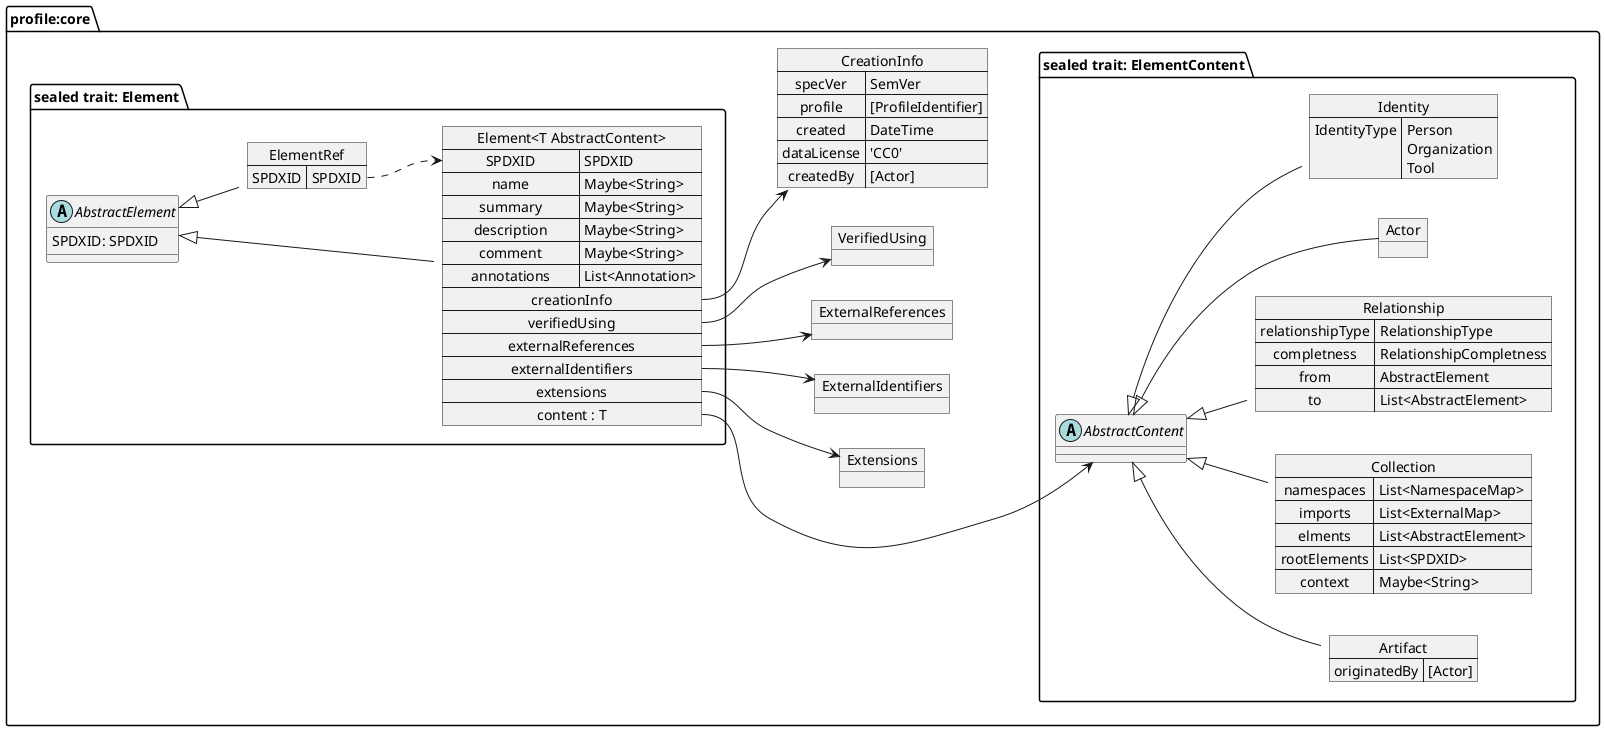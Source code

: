 @startuml
left to right direction
package profile:core {
    package "sealed trait: Element" as element {
        abstract AbstractElement
        AbstractElement : SPDXID: SPDXID
    }

    package "sealed trait: ElementContent" as elementContent {
        abstract AbstractContent
    }

    map CreationInfo {
        specVer => SemVer
        profile => [ProfileIdentifier]
        created => DateTime
        dataLicense => 'CC0'
        createdBy => [Actor]
    }
    object VerifiedUsing
    object ExternalReferences
    object ExternalIdentifiers
    object Extensions
    package element {
        map "Element<T AbstractContent>" as Element {
            SPDXID => SPDXID
            name => Maybe<String>
            summary => Maybe<String>
            description => Maybe<String>
            comment => Maybe<String>
            annotations => List<Annotation>
            creationInfo *--> profile:core.CreationInfo
            verifiedUsing *--> profile:core.VerifiedUsing
            externalReferences *--> profile:core.ExternalReferences
            externalIdentifiers *--> profile:core.ExternalIdentifiers
            extensions *--> profile:core.Extensions
            content : T *---> profile:core.elementContent.AbstractContent
        }
        AbstractElement <|--- Element
        map ElementRef {
            SPDXID => SPDXID
        }
        AbstractElement <|- ElementRef
        ElementRef::SPDXID .> Element::SPDXID
    }

    package elementContent {
        map Artifact {
            originatedBy => [Actor]
        }
        AbstractContent <|-- Artifact
        
        map Collection {
            namespaces => List<NamespaceMap>
            imports => List<ExternalMap>
            elments => List<AbstractElement>
            rootElements => List<SPDXID>
            context => Maybe<String>
        }
        AbstractContent <|-- Collection

        map Relationship {
            relationshipType => RelationshipType
            completness => RelationshipCompletness
            from => AbstractElement
            to => List<AbstractElement>
        }
        AbstractContent <|-- Relationship

        object Actor {
        }
        AbstractContent <|-- Actor


        map Identity {
            IdentityType => Person\nOrganization\nTool
        }
        AbstractContent <|-- Identity
    }
}


' package profile:software {
'     map Package {
'         packagePurpose => [SoftwarePurpose]
'         downloadLocation => Maybe<URL>
'         homePage => Maybe<URL>
'     }
'     Artifact <|-- Package
'     map File {
'         filePurpose => [SoftwarePurpose]
'         contentType => Maybe<MediaType>
'     }
'     Artifact <|-- File
'     Map Snippet {
'         snippetPurpose => [SnippetPurpose]
'         location => SnippetLocation
'     }
'     Artifact <|-- Snippet
' }
' package ElementContent {

'     map Artifact {
'         originatedBy => Actor
'     }
'     contentDia -d-> Artifact
'     map Collection {
'         elments *---> elementDia
'     }
'     contentDia -d-> Collection
' }

@enduml